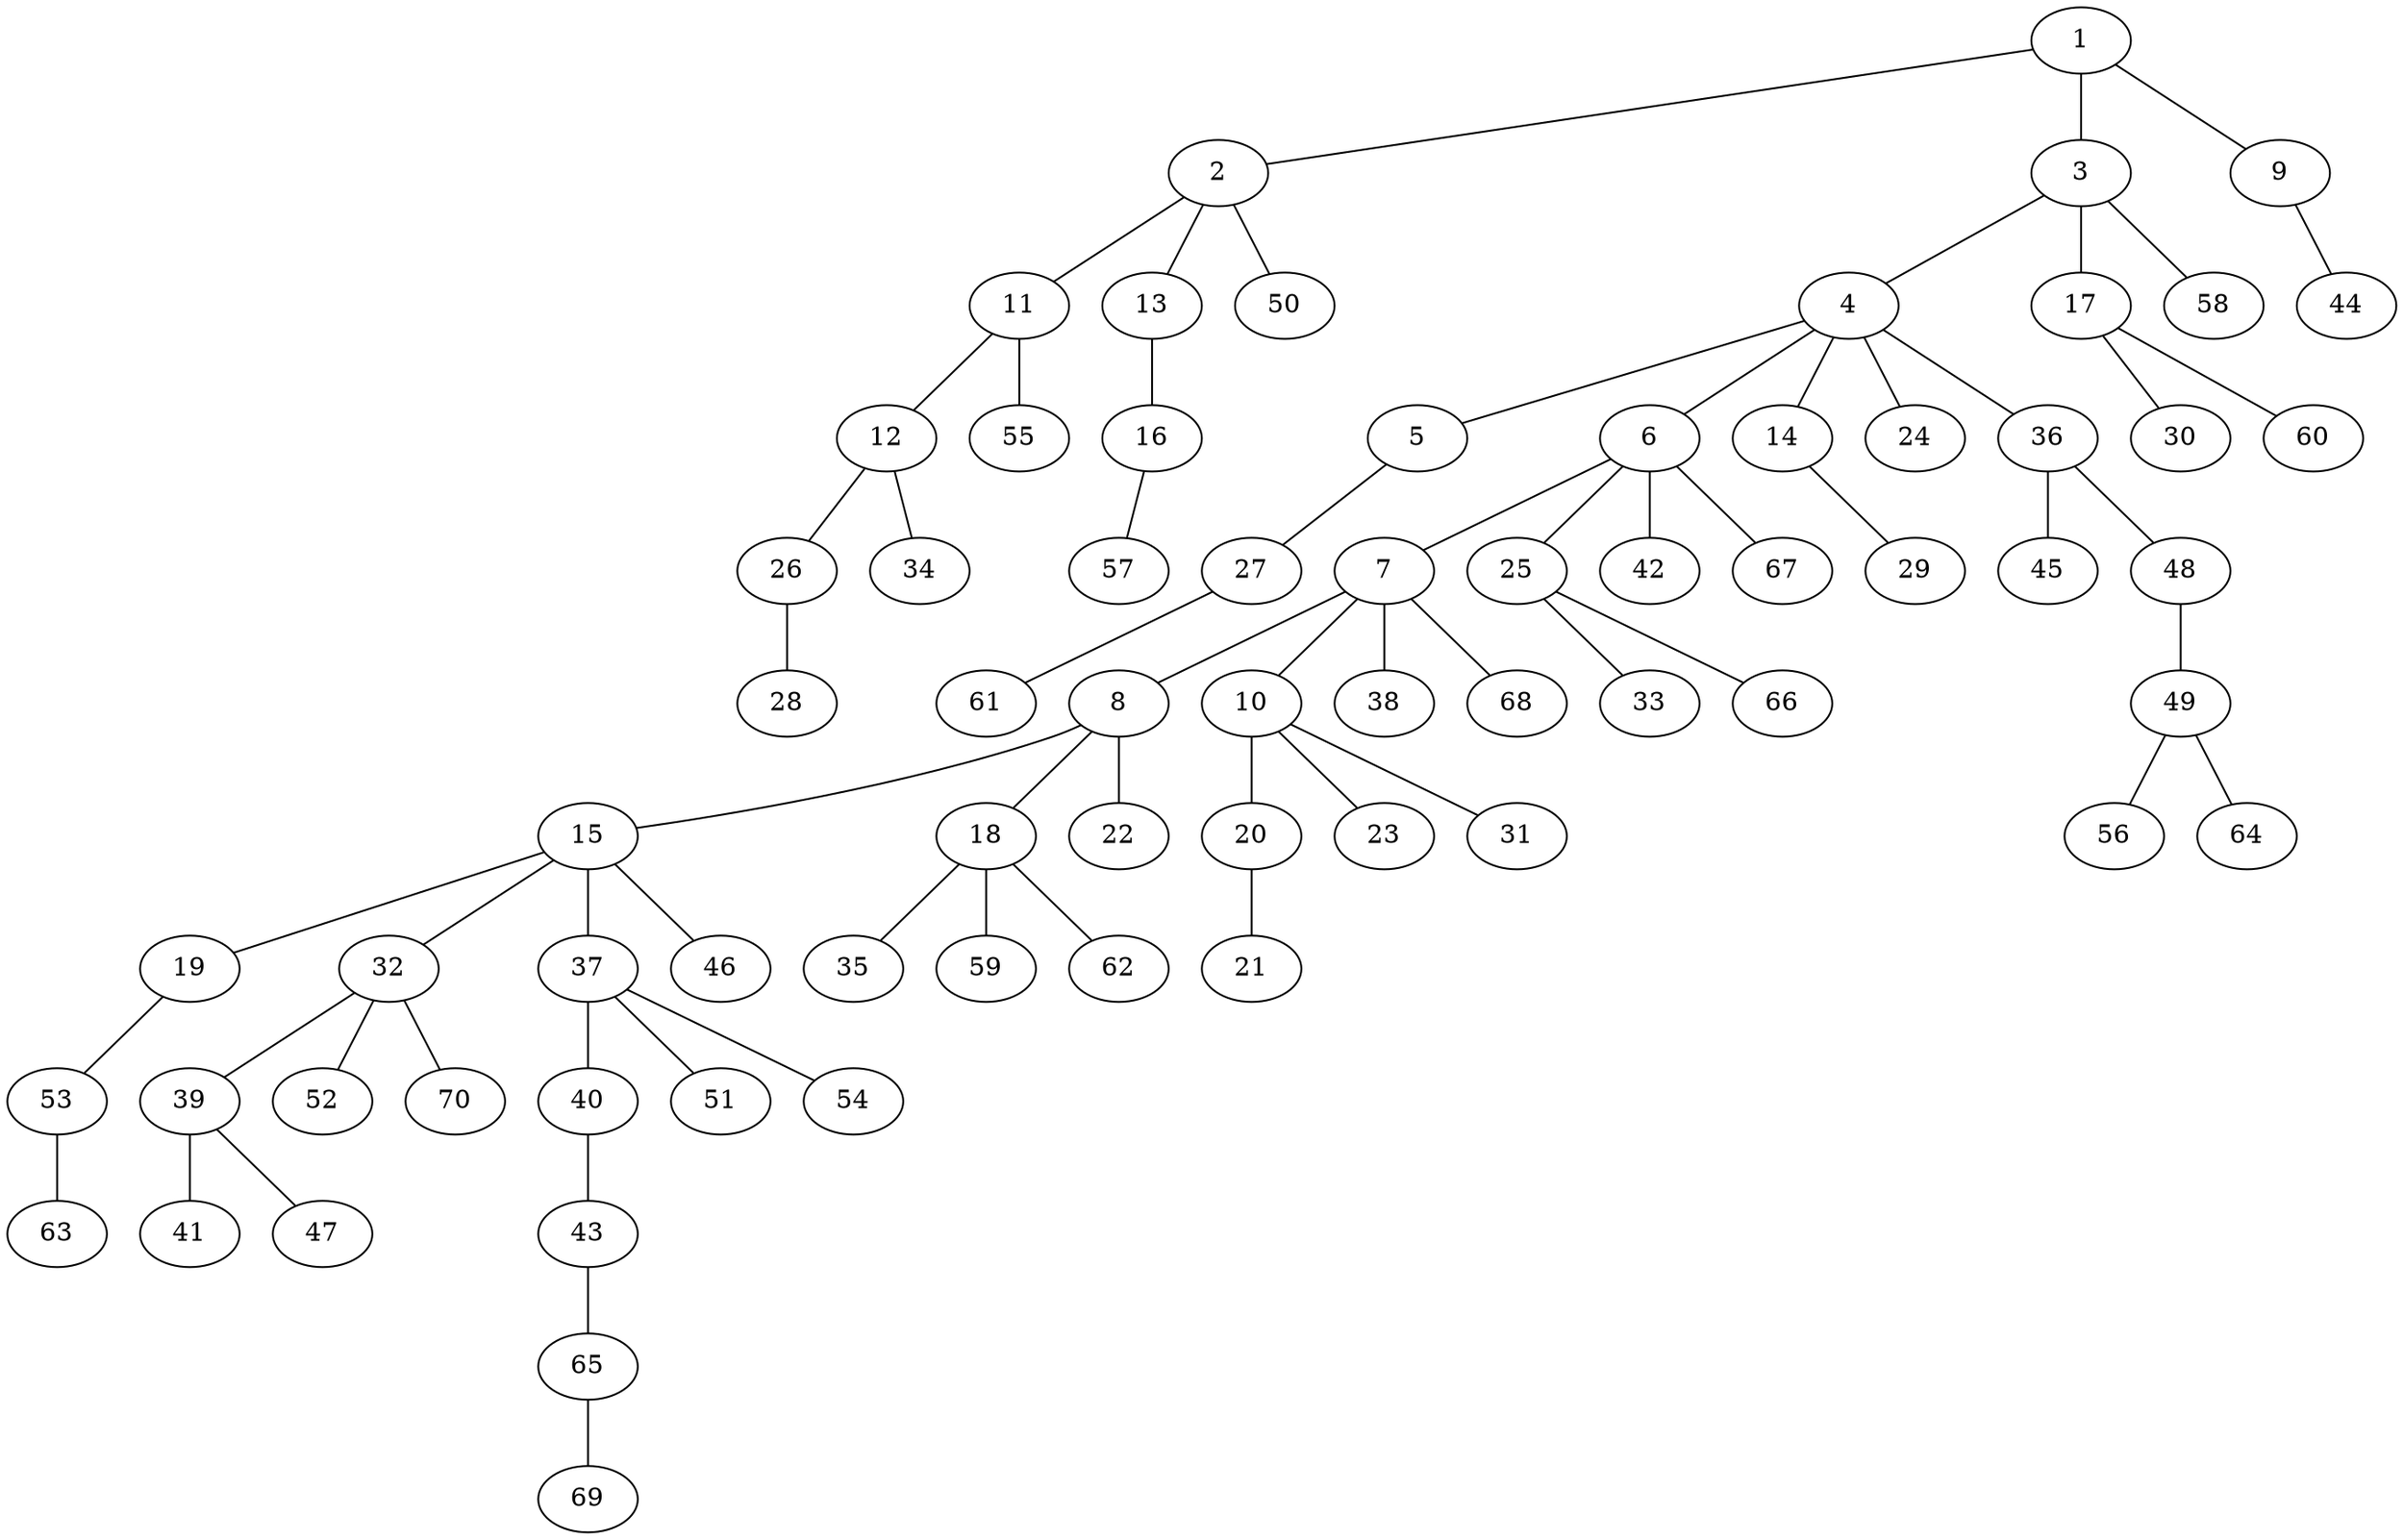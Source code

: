 graph graphname {1--2
1--3
1--9
2--11
2--13
2--50
3--4
3--17
3--58
4--5
4--6
4--14
4--24
4--36
5--27
6--7
6--25
6--42
6--67
7--8
7--10
7--38
7--68
8--15
8--18
8--22
9--44
10--20
10--23
10--31
11--12
11--55
12--26
12--34
13--16
14--29
15--19
15--32
15--37
15--46
16--57
17--30
17--60
18--35
18--59
18--62
19--53
20--21
25--33
25--66
26--28
27--61
32--39
32--52
32--70
36--45
36--48
37--40
37--51
37--54
39--41
39--47
40--43
43--65
48--49
49--56
49--64
53--63
65--69
}